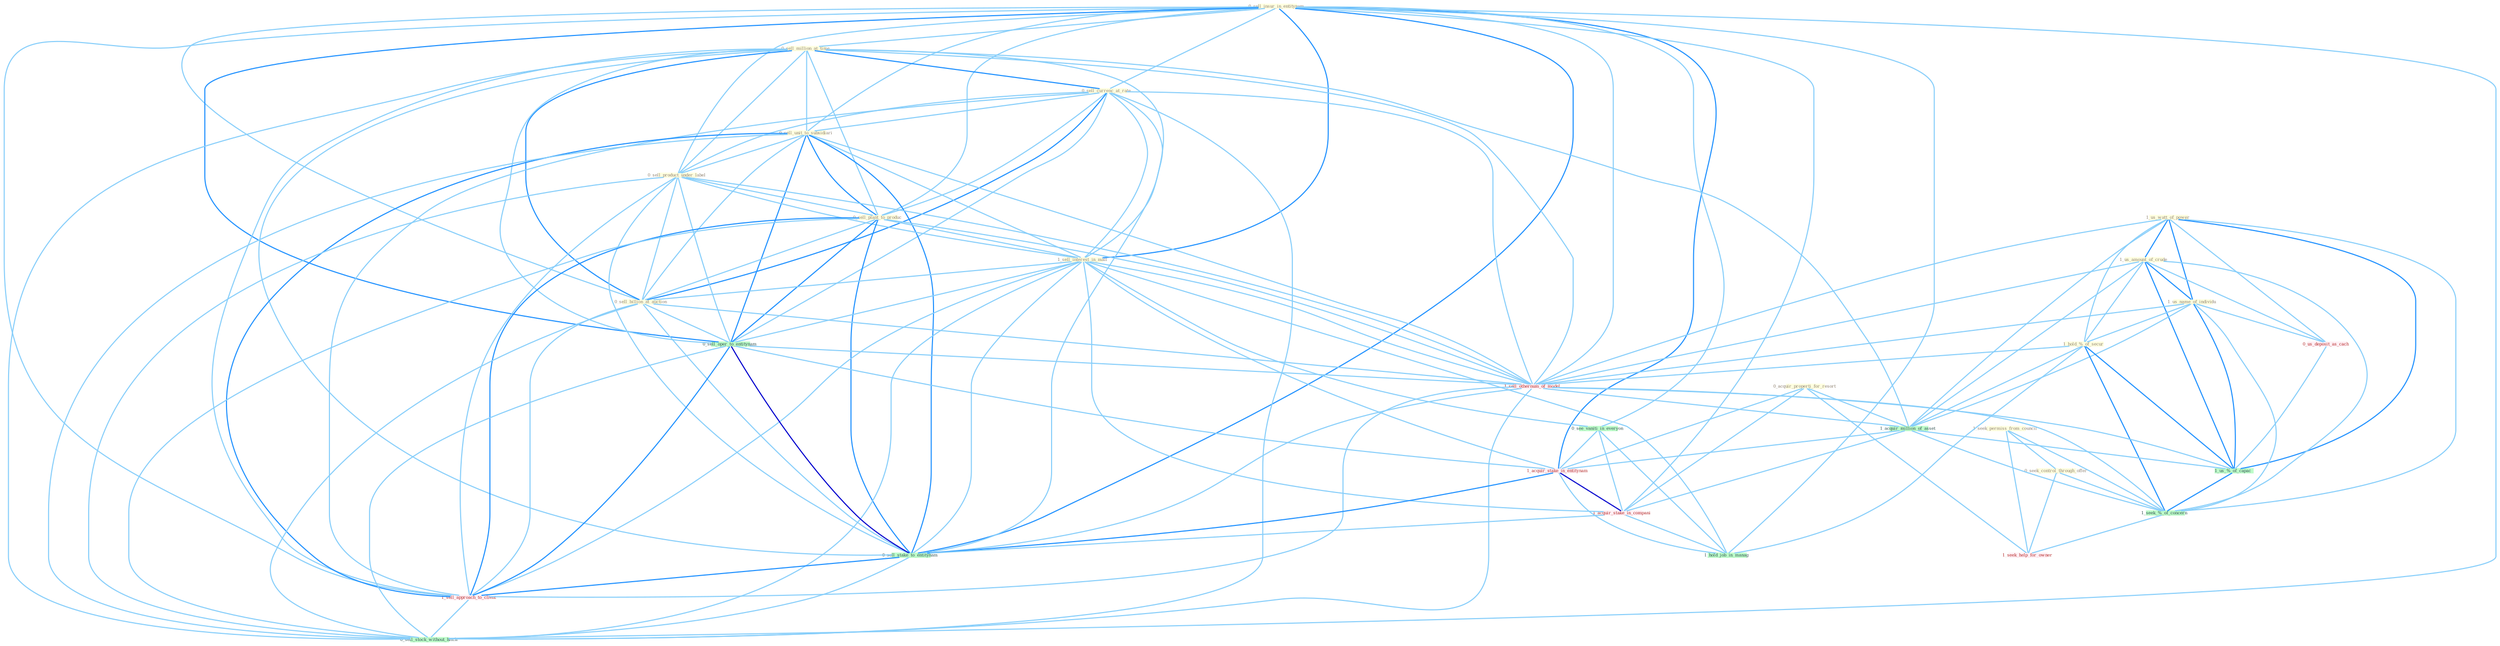 Graph G{ 
    node
    [shape=polygon,style=filled,width=.5,height=.06,color="#BDFCC9",fixedsize=true,fontsize=4,
    fontcolor="#2f4f4f"];
    {node
    [color="#ffffe0", fontcolor="#8b7d6b"] "0_sell_insur_in_entitynam " "1_seek_permiss_from_council " "1_us_watt_of_power " "0_sell_million_at_time " "0_acquir_properti_for_resort " "0_sell_currenc_at_rate " "1_us_amount_of_crude " "0_sell_unit_to_subsidiari " "0_sell_product_under_label " "0_sell_plant_to_produc " "1_sell_interest_in_mall " "0_seek_control_through_offer " "1_us_name_of_individu " "0_sell_billion_at_auction " "1_hold_%_of_secur "}
{node [color="#fff0f5", fontcolor="#b22222"] "1_sell_othernum_of_model " "0_us_deposit_as_cach " "1_acquir_stake_in_entitynam " "1_acquir_stake_in_compani " "1_sell_approach_to_client " "1_seek_help_for_owner "}
edge [color="#B0E2FF"];

	"0_sell_insur_in_entitynam " -- "0_sell_million_at_time " [w="1", color="#87cefa" ];
	"0_sell_insur_in_entitynam " -- "0_sell_currenc_at_rate " [w="1", color="#87cefa" ];
	"0_sell_insur_in_entitynam " -- "0_sell_unit_to_subsidiari " [w="1", color="#87cefa" ];
	"0_sell_insur_in_entitynam " -- "0_sell_product_under_label " [w="1", color="#87cefa" ];
	"0_sell_insur_in_entitynam " -- "0_sell_plant_to_produc " [w="1", color="#87cefa" ];
	"0_sell_insur_in_entitynam " -- "1_sell_interest_in_mall " [w="2", color="#1e90ff" , len=0.8];
	"0_sell_insur_in_entitynam " -- "0_sell_billion_at_auction " [w="1", color="#87cefa" ];
	"0_sell_insur_in_entitynam " -- "0_sell_oper_to_entitynam " [w="2", color="#1e90ff" , len=0.8];
	"0_sell_insur_in_entitynam " -- "1_sell_othernum_of_model " [w="1", color="#87cefa" ];
	"0_sell_insur_in_entitynam " -- "0_see_vaniti_in_everyon " [w="1", color="#87cefa" ];
	"0_sell_insur_in_entitynam " -- "1_acquir_stake_in_entitynam " [w="2", color="#1e90ff" , len=0.8];
	"0_sell_insur_in_entitynam " -- "1_acquir_stake_in_compani " [w="1", color="#87cefa" ];
	"0_sell_insur_in_entitynam " -- "0_sell_stake_to_entitynam " [w="2", color="#1e90ff" , len=0.8];
	"0_sell_insur_in_entitynam " -- "1_sell_approach_to_client " [w="1", color="#87cefa" ];
	"0_sell_insur_in_entitynam " -- "1_hold_job_in_manag " [w="1", color="#87cefa" ];
	"0_sell_insur_in_entitynam " -- "0_sell_stock_without_hitch " [w="1", color="#87cefa" ];
	"1_seek_permiss_from_council " -- "0_seek_control_through_offer " [w="1", color="#87cefa" ];
	"1_seek_permiss_from_council " -- "1_seek_%_of_concern " [w="1", color="#87cefa" ];
	"1_seek_permiss_from_council " -- "1_seek_help_for_owner " [w="1", color="#87cefa" ];
	"1_us_watt_of_power " -- "1_us_amount_of_crude " [w="2", color="#1e90ff" , len=0.8];
	"1_us_watt_of_power " -- "1_us_name_of_individu " [w="2", color="#1e90ff" , len=0.8];
	"1_us_watt_of_power " -- "1_hold_%_of_secur " [w="1", color="#87cefa" ];
	"1_us_watt_of_power " -- "1_sell_othernum_of_model " [w="1", color="#87cefa" ];
	"1_us_watt_of_power " -- "1_acquir_million_of_asset " [w="1", color="#87cefa" ];
	"1_us_watt_of_power " -- "0_us_deposit_as_cach " [w="1", color="#87cefa" ];
	"1_us_watt_of_power " -- "1_us_%_of_capac " [w="2", color="#1e90ff" , len=0.8];
	"1_us_watt_of_power " -- "1_seek_%_of_concern " [w="1", color="#87cefa" ];
	"0_sell_million_at_time " -- "0_sell_currenc_at_rate " [w="2", color="#1e90ff" , len=0.8];
	"0_sell_million_at_time " -- "0_sell_unit_to_subsidiari " [w="1", color="#87cefa" ];
	"0_sell_million_at_time " -- "0_sell_product_under_label " [w="1", color="#87cefa" ];
	"0_sell_million_at_time " -- "0_sell_plant_to_produc " [w="1", color="#87cefa" ];
	"0_sell_million_at_time " -- "1_sell_interest_in_mall " [w="1", color="#87cefa" ];
	"0_sell_million_at_time " -- "0_sell_billion_at_auction " [w="2", color="#1e90ff" , len=0.8];
	"0_sell_million_at_time " -- "0_sell_oper_to_entitynam " [w="1", color="#87cefa" ];
	"0_sell_million_at_time " -- "1_sell_othernum_of_model " [w="1", color="#87cefa" ];
	"0_sell_million_at_time " -- "1_acquir_million_of_asset " [w="1", color="#87cefa" ];
	"0_sell_million_at_time " -- "0_sell_stake_to_entitynam " [w="1", color="#87cefa" ];
	"0_sell_million_at_time " -- "1_sell_approach_to_client " [w="1", color="#87cefa" ];
	"0_sell_million_at_time " -- "0_sell_stock_without_hitch " [w="1", color="#87cefa" ];
	"0_acquir_properti_for_resort " -- "1_acquir_million_of_asset " [w="1", color="#87cefa" ];
	"0_acquir_properti_for_resort " -- "1_acquir_stake_in_entitynam " [w="1", color="#87cefa" ];
	"0_acquir_properti_for_resort " -- "1_acquir_stake_in_compani " [w="1", color="#87cefa" ];
	"0_acquir_properti_for_resort " -- "1_seek_help_for_owner " [w="1", color="#87cefa" ];
	"0_sell_currenc_at_rate " -- "0_sell_unit_to_subsidiari " [w="1", color="#87cefa" ];
	"0_sell_currenc_at_rate " -- "0_sell_product_under_label " [w="1", color="#87cefa" ];
	"0_sell_currenc_at_rate " -- "0_sell_plant_to_produc " [w="1", color="#87cefa" ];
	"0_sell_currenc_at_rate " -- "1_sell_interest_in_mall " [w="1", color="#87cefa" ];
	"0_sell_currenc_at_rate " -- "0_sell_billion_at_auction " [w="2", color="#1e90ff" , len=0.8];
	"0_sell_currenc_at_rate " -- "0_sell_oper_to_entitynam " [w="1", color="#87cefa" ];
	"0_sell_currenc_at_rate " -- "1_sell_othernum_of_model " [w="1", color="#87cefa" ];
	"0_sell_currenc_at_rate " -- "0_sell_stake_to_entitynam " [w="1", color="#87cefa" ];
	"0_sell_currenc_at_rate " -- "1_sell_approach_to_client " [w="1", color="#87cefa" ];
	"0_sell_currenc_at_rate " -- "0_sell_stock_without_hitch " [w="1", color="#87cefa" ];
	"1_us_amount_of_crude " -- "1_us_name_of_individu " [w="2", color="#1e90ff" , len=0.8];
	"1_us_amount_of_crude " -- "1_hold_%_of_secur " [w="1", color="#87cefa" ];
	"1_us_amount_of_crude " -- "1_sell_othernum_of_model " [w="1", color="#87cefa" ];
	"1_us_amount_of_crude " -- "1_acquir_million_of_asset " [w="1", color="#87cefa" ];
	"1_us_amount_of_crude " -- "0_us_deposit_as_cach " [w="1", color="#87cefa" ];
	"1_us_amount_of_crude " -- "1_us_%_of_capac " [w="2", color="#1e90ff" , len=0.8];
	"1_us_amount_of_crude " -- "1_seek_%_of_concern " [w="1", color="#87cefa" ];
	"0_sell_unit_to_subsidiari " -- "0_sell_product_under_label " [w="1", color="#87cefa" ];
	"0_sell_unit_to_subsidiari " -- "0_sell_plant_to_produc " [w="2", color="#1e90ff" , len=0.8];
	"0_sell_unit_to_subsidiari " -- "1_sell_interest_in_mall " [w="1", color="#87cefa" ];
	"0_sell_unit_to_subsidiari " -- "0_sell_billion_at_auction " [w="1", color="#87cefa" ];
	"0_sell_unit_to_subsidiari " -- "0_sell_oper_to_entitynam " [w="2", color="#1e90ff" , len=0.8];
	"0_sell_unit_to_subsidiari " -- "1_sell_othernum_of_model " [w="1", color="#87cefa" ];
	"0_sell_unit_to_subsidiari " -- "0_sell_stake_to_entitynam " [w="2", color="#1e90ff" , len=0.8];
	"0_sell_unit_to_subsidiari " -- "1_sell_approach_to_client " [w="2", color="#1e90ff" , len=0.8];
	"0_sell_unit_to_subsidiari " -- "0_sell_stock_without_hitch " [w="1", color="#87cefa" ];
	"0_sell_product_under_label " -- "0_sell_plant_to_produc " [w="1", color="#87cefa" ];
	"0_sell_product_under_label " -- "1_sell_interest_in_mall " [w="1", color="#87cefa" ];
	"0_sell_product_under_label " -- "0_sell_billion_at_auction " [w="1", color="#87cefa" ];
	"0_sell_product_under_label " -- "0_sell_oper_to_entitynam " [w="1", color="#87cefa" ];
	"0_sell_product_under_label " -- "1_sell_othernum_of_model " [w="1", color="#87cefa" ];
	"0_sell_product_under_label " -- "0_sell_stake_to_entitynam " [w="1", color="#87cefa" ];
	"0_sell_product_under_label " -- "1_sell_approach_to_client " [w="1", color="#87cefa" ];
	"0_sell_product_under_label " -- "0_sell_stock_without_hitch " [w="1", color="#87cefa" ];
	"0_sell_plant_to_produc " -- "1_sell_interest_in_mall " [w="1", color="#87cefa" ];
	"0_sell_plant_to_produc " -- "0_sell_billion_at_auction " [w="1", color="#87cefa" ];
	"0_sell_plant_to_produc " -- "0_sell_oper_to_entitynam " [w="2", color="#1e90ff" , len=0.8];
	"0_sell_plant_to_produc " -- "1_sell_othernum_of_model " [w="1", color="#87cefa" ];
	"0_sell_plant_to_produc " -- "0_sell_stake_to_entitynam " [w="2", color="#1e90ff" , len=0.8];
	"0_sell_plant_to_produc " -- "1_sell_approach_to_client " [w="2", color="#1e90ff" , len=0.8];
	"0_sell_plant_to_produc " -- "0_sell_stock_without_hitch " [w="1", color="#87cefa" ];
	"1_sell_interest_in_mall " -- "0_sell_billion_at_auction " [w="1", color="#87cefa" ];
	"1_sell_interest_in_mall " -- "0_sell_oper_to_entitynam " [w="1", color="#87cefa" ];
	"1_sell_interest_in_mall " -- "1_sell_othernum_of_model " [w="1", color="#87cefa" ];
	"1_sell_interest_in_mall " -- "0_see_vaniti_in_everyon " [w="1", color="#87cefa" ];
	"1_sell_interest_in_mall " -- "1_acquir_stake_in_entitynam " [w="1", color="#87cefa" ];
	"1_sell_interest_in_mall " -- "1_acquir_stake_in_compani " [w="1", color="#87cefa" ];
	"1_sell_interest_in_mall " -- "0_sell_stake_to_entitynam " [w="1", color="#87cefa" ];
	"1_sell_interest_in_mall " -- "1_sell_approach_to_client " [w="1", color="#87cefa" ];
	"1_sell_interest_in_mall " -- "1_hold_job_in_manag " [w="1", color="#87cefa" ];
	"1_sell_interest_in_mall " -- "0_sell_stock_without_hitch " [w="1", color="#87cefa" ];
	"0_seek_control_through_offer " -- "1_seek_%_of_concern " [w="1", color="#87cefa" ];
	"0_seek_control_through_offer " -- "1_seek_help_for_owner " [w="1", color="#87cefa" ];
	"1_us_name_of_individu " -- "1_hold_%_of_secur " [w="1", color="#87cefa" ];
	"1_us_name_of_individu " -- "1_sell_othernum_of_model " [w="1", color="#87cefa" ];
	"1_us_name_of_individu " -- "1_acquir_million_of_asset " [w="1", color="#87cefa" ];
	"1_us_name_of_individu " -- "0_us_deposit_as_cach " [w="1", color="#87cefa" ];
	"1_us_name_of_individu " -- "1_us_%_of_capac " [w="2", color="#1e90ff" , len=0.8];
	"1_us_name_of_individu " -- "1_seek_%_of_concern " [w="1", color="#87cefa" ];
	"0_sell_billion_at_auction " -- "0_sell_oper_to_entitynam " [w="1", color="#87cefa" ];
	"0_sell_billion_at_auction " -- "1_sell_othernum_of_model " [w="1", color="#87cefa" ];
	"0_sell_billion_at_auction " -- "0_sell_stake_to_entitynam " [w="1", color="#87cefa" ];
	"0_sell_billion_at_auction " -- "1_sell_approach_to_client " [w="1", color="#87cefa" ];
	"0_sell_billion_at_auction " -- "0_sell_stock_without_hitch " [w="1", color="#87cefa" ];
	"1_hold_%_of_secur " -- "1_sell_othernum_of_model " [w="1", color="#87cefa" ];
	"1_hold_%_of_secur " -- "1_acquir_million_of_asset " [w="1", color="#87cefa" ];
	"1_hold_%_of_secur " -- "1_us_%_of_capac " [w="2", color="#1e90ff" , len=0.8];
	"1_hold_%_of_secur " -- "1_hold_job_in_manag " [w="1", color="#87cefa" ];
	"1_hold_%_of_secur " -- "1_seek_%_of_concern " [w="2", color="#1e90ff" , len=0.8];
	"0_sell_oper_to_entitynam " -- "1_sell_othernum_of_model " [w="1", color="#87cefa" ];
	"0_sell_oper_to_entitynam " -- "1_acquir_stake_in_entitynam " [w="1", color="#87cefa" ];
	"0_sell_oper_to_entitynam " -- "0_sell_stake_to_entitynam " [w="3", color="#0000cd" , len=0.6];
	"0_sell_oper_to_entitynam " -- "1_sell_approach_to_client " [w="2", color="#1e90ff" , len=0.8];
	"0_sell_oper_to_entitynam " -- "0_sell_stock_without_hitch " [w="1", color="#87cefa" ];
	"1_sell_othernum_of_model " -- "1_acquir_million_of_asset " [w="1", color="#87cefa" ];
	"1_sell_othernum_of_model " -- "0_sell_stake_to_entitynam " [w="1", color="#87cefa" ];
	"1_sell_othernum_of_model " -- "1_us_%_of_capac " [w="1", color="#87cefa" ];
	"1_sell_othernum_of_model " -- "1_sell_approach_to_client " [w="1", color="#87cefa" ];
	"1_sell_othernum_of_model " -- "0_sell_stock_without_hitch " [w="1", color="#87cefa" ];
	"1_sell_othernum_of_model " -- "1_seek_%_of_concern " [w="1", color="#87cefa" ];
	"0_see_vaniti_in_everyon " -- "1_acquir_stake_in_entitynam " [w="1", color="#87cefa" ];
	"0_see_vaniti_in_everyon " -- "1_acquir_stake_in_compani " [w="1", color="#87cefa" ];
	"0_see_vaniti_in_everyon " -- "1_hold_job_in_manag " [w="1", color="#87cefa" ];
	"1_acquir_million_of_asset " -- "1_acquir_stake_in_entitynam " [w="1", color="#87cefa" ];
	"1_acquir_million_of_asset " -- "1_acquir_stake_in_compani " [w="1", color="#87cefa" ];
	"1_acquir_million_of_asset " -- "1_us_%_of_capac " [w="1", color="#87cefa" ];
	"1_acquir_million_of_asset " -- "1_seek_%_of_concern " [w="1", color="#87cefa" ];
	"0_us_deposit_as_cach " -- "1_us_%_of_capac " [w="1", color="#87cefa" ];
	"1_acquir_stake_in_entitynam " -- "1_acquir_stake_in_compani " [w="3", color="#0000cd" , len=0.6];
	"1_acquir_stake_in_entitynam " -- "0_sell_stake_to_entitynam " [w="2", color="#1e90ff" , len=0.8];
	"1_acquir_stake_in_entitynam " -- "1_hold_job_in_manag " [w="1", color="#87cefa" ];
	"1_acquir_stake_in_compani " -- "0_sell_stake_to_entitynam " [w="1", color="#87cefa" ];
	"1_acquir_stake_in_compani " -- "1_hold_job_in_manag " [w="1", color="#87cefa" ];
	"0_sell_stake_to_entitynam " -- "1_sell_approach_to_client " [w="2", color="#1e90ff" , len=0.8];
	"0_sell_stake_to_entitynam " -- "0_sell_stock_without_hitch " [w="1", color="#87cefa" ];
	"1_us_%_of_capac " -- "1_seek_%_of_concern " [w="2", color="#1e90ff" , len=0.8];
	"1_sell_approach_to_client " -- "0_sell_stock_without_hitch " [w="1", color="#87cefa" ];
	"1_seek_%_of_concern " -- "1_seek_help_for_owner " [w="1", color="#87cefa" ];
}